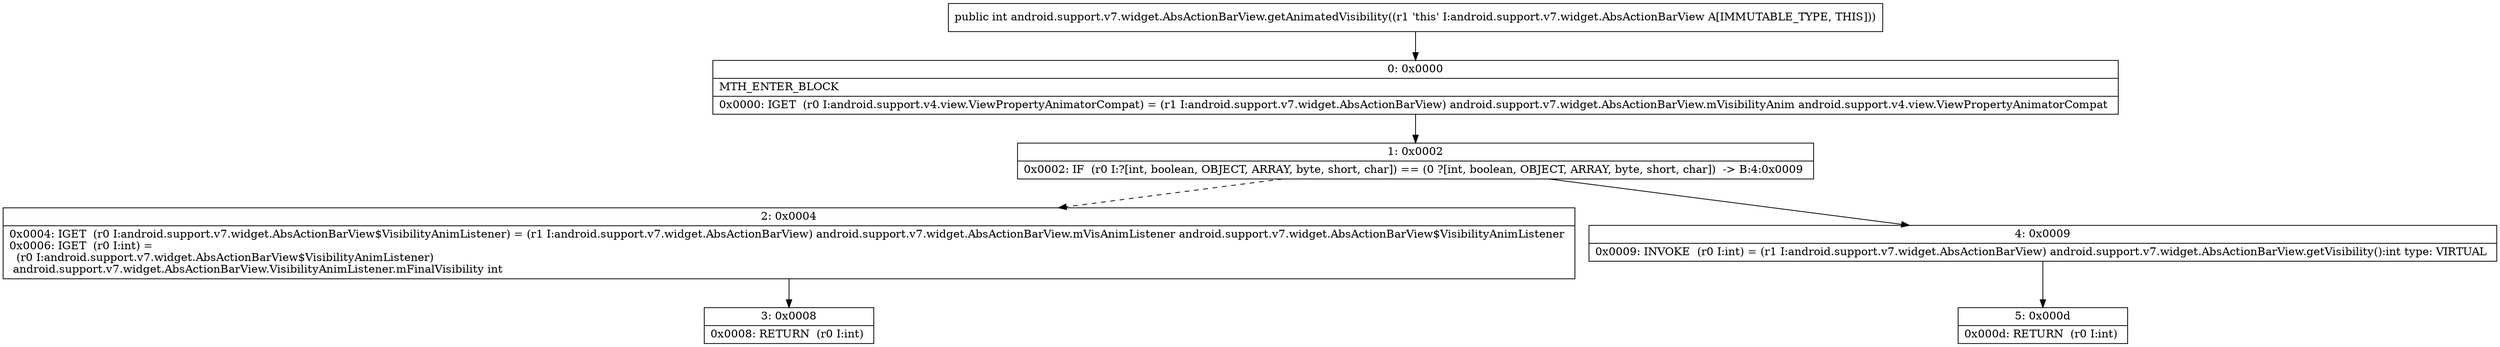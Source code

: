 digraph "CFG forandroid.support.v7.widget.AbsActionBarView.getAnimatedVisibility()I" {
Node_0 [shape=record,label="{0\:\ 0x0000|MTH_ENTER_BLOCK\l|0x0000: IGET  (r0 I:android.support.v4.view.ViewPropertyAnimatorCompat) = (r1 I:android.support.v7.widget.AbsActionBarView) android.support.v7.widget.AbsActionBarView.mVisibilityAnim android.support.v4.view.ViewPropertyAnimatorCompat \l}"];
Node_1 [shape=record,label="{1\:\ 0x0002|0x0002: IF  (r0 I:?[int, boolean, OBJECT, ARRAY, byte, short, char]) == (0 ?[int, boolean, OBJECT, ARRAY, byte, short, char])  \-\> B:4:0x0009 \l}"];
Node_2 [shape=record,label="{2\:\ 0x0004|0x0004: IGET  (r0 I:android.support.v7.widget.AbsActionBarView$VisibilityAnimListener) = (r1 I:android.support.v7.widget.AbsActionBarView) android.support.v7.widget.AbsActionBarView.mVisAnimListener android.support.v7.widget.AbsActionBarView$VisibilityAnimListener \l0x0006: IGET  (r0 I:int) = \l  (r0 I:android.support.v7.widget.AbsActionBarView$VisibilityAnimListener)\l android.support.v7.widget.AbsActionBarView.VisibilityAnimListener.mFinalVisibility int \l}"];
Node_3 [shape=record,label="{3\:\ 0x0008|0x0008: RETURN  (r0 I:int) \l}"];
Node_4 [shape=record,label="{4\:\ 0x0009|0x0009: INVOKE  (r0 I:int) = (r1 I:android.support.v7.widget.AbsActionBarView) android.support.v7.widget.AbsActionBarView.getVisibility():int type: VIRTUAL \l}"];
Node_5 [shape=record,label="{5\:\ 0x000d|0x000d: RETURN  (r0 I:int) \l}"];
MethodNode[shape=record,label="{public int android.support.v7.widget.AbsActionBarView.getAnimatedVisibility((r1 'this' I:android.support.v7.widget.AbsActionBarView A[IMMUTABLE_TYPE, THIS])) }"];
MethodNode -> Node_0;
Node_0 -> Node_1;
Node_1 -> Node_2[style=dashed];
Node_1 -> Node_4;
Node_2 -> Node_3;
Node_4 -> Node_5;
}

